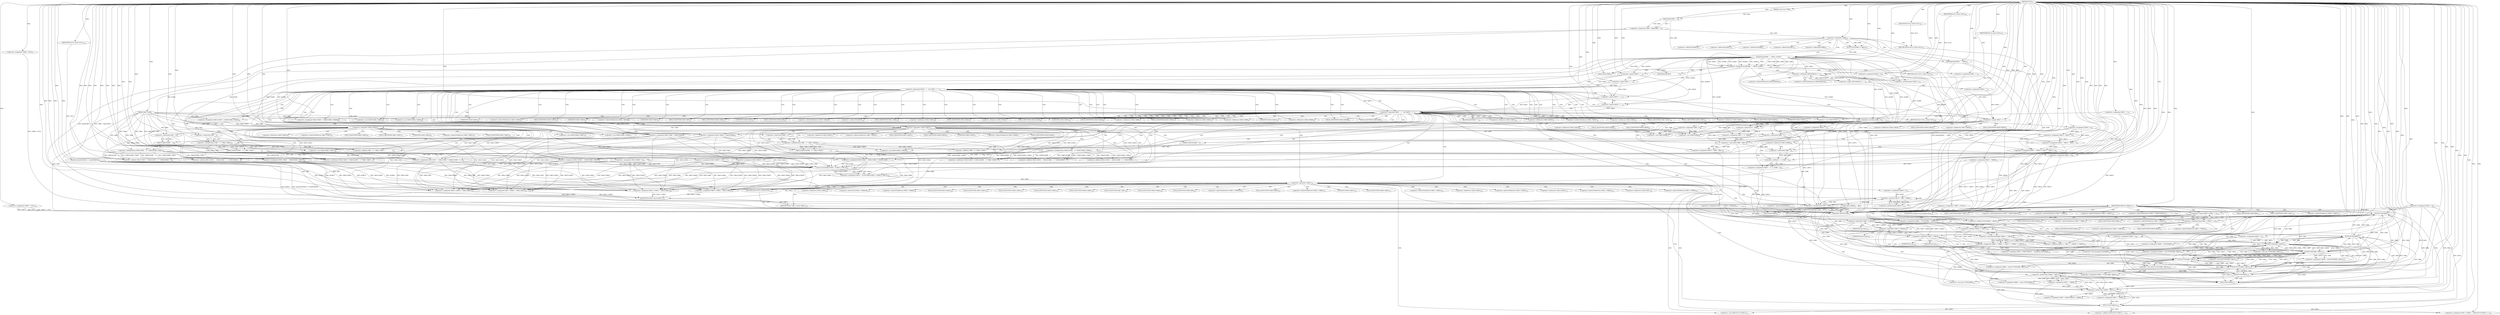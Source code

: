 digraph "FUN1" {  
"8" [label = <(METHOD,FUN1)<SUB>1</SUB>> ]
"567" [label = <(METHOD_RETURN,VAR1)<SUB>1</SUB>> ]
"9" [label = <(PARAM,const char *VAR2)<SUB>1</SUB>> ]
"10" [label = <(PARAM,VAR3 *VAR4)<SUB>1</SUB>> ]
"13" [label = <(&lt;operator&gt;.assignment,*VAR6 = NULL)<SUB>3</SUB>> ]
"25" [label = <(&lt;operator&gt;.assignment,* VAR15 = NULL)<SUB>8</SUB>> ]
"39" [label = <(&lt;operator&gt;.assignment,*VAR27 = NULL)<SUB>16</SUB>> ]
"42" [label = <(&lt;operator&gt;.assignment,VAR11 = 1)<SUB>18</SUB>> ]
"45" [label = <(&lt;operator&gt;.assignment,VAR13 = VAR28)<SUB>19</SUB>> ]
"48" [label = <(memset,memset(&amp;VAR14, 0, sizeof(VAR29)))<SUB>21</SUB>> ]
"54" [label = <(&lt;operator&gt;.assignment,VAR12 = 0)<SUB>23</SUB>> ]
"57" [label = <(&lt;operator&gt;.assignment,VAR6 = fopen(VAR2, &quot;&quot;))<SUB>25</SUB>> ]
"72" [label = <(FUN2,FUN2(VAR6, 0, VAR31))<SUB>31</SUB>> ]
"104" [label = <(&lt;operator&gt;.assignment,VAR10 = 0)<SUB>43</SUB>> ]
"107" [label = <(&lt;operator&gt;.assignment,VAR22 = '')<SUB>44</SUB>> ]
"129" [label = <(fgetc,fgetc(VAR6))<SUB>52</SUB>> ]
"166" [label = <(&lt;operator&gt;.assignment,VAR14.VAR32 = (VAR33)VAR4-&gt;VAR34)<SUB>65</SUB>> ]
"175" [label = <(&lt;operator&gt;.assignment,VAR14.VAR35 = (VAR33)VAR4-&gt;VAR36)<SUB>66</SUB>> ]
"184" [label = <(&lt;operator&gt;.assignment,VAR14.VAR7 = !VAR14.VAR32 ? (VAR33)((VAR7 - 1) ...)<SUB>67</SUB>> ]
"219" [label = <(&lt;operator&gt;.assignment,VAR14.VAR8 = !VAR14.VAR35 ? (VAR33)((VAR8 - 1) ...)<SUB>70</SUB>> ]
"325" [label = <(&lt;operator&gt;.assignment,VAR14.VAR9 = (VAR33)VAR9)<SUB>94</SUB>> ]
"332" [label = <(&lt;operator&gt;.assignment,VAR14.VAR40 = (VAR33)VAR9)<SUB>95</SUB>> ]
"339" [label = <(&lt;operator&gt;.assignment,VAR14.VAR41 = (VAR33)VAR4-&gt;VAR37)<SUB>96</SUB>> ]
"348" [label = <(&lt;operator&gt;.assignment,VAR14.VAR42 = (VAR33)VAR4-&gt;VAR38)<SUB>97</SUB>> ]
"357" [label = <(&lt;operator&gt;.assignment,VAR15 = FUN3((VAR33)VAR11, &amp;VAR14, VAR13))<SUB>100</SUB>> ]
"374" [label = <(&lt;operator&gt;.assignment,VAR15-&gt;VAR32 = VAR14.VAR32)<SUB>106</SUB>> ]
"381" [label = <(&lt;operator&gt;.assignment,VAR15-&gt;VAR35 = VAR14.VAR32)<SUB>107</SUB>> ]
"388" [label = <(&lt;operator&gt;.assignment,VAR15-&gt;VAR43 = VAR14.VAR7)<SUB>108</SUB>> ]
"395" [label = <(&lt;operator&gt;.assignment,VAR15-&gt;VAR44 = VAR14.VAR8)<SUB>109</SUB>> ]
"402" [label = <(&lt;operator&gt;.assignment,VAR27 = &amp;VAR15-&gt;VAR45[0])<SUB>113</SUB>> ]
"553" [label = <(fclose,fclose(VAR6))<SUB>152</SUB>> ]
"555" [label = <(&lt;operator&gt;.assignment,VAR27-&gt;VAR40 = (VAR33)FUN7(VAR12) + 1)<SUB>153</SUB>> ]
"565" [label = <(RETURN,return VAR15;,return VAR15;)<SUB>155</SUB>> ]
"63" [label = <(&lt;operator&gt;.logicalNot,!VAR6)<SUB>26</SUB>> ]
"77" [label = <(&lt;operator&gt;.notEquals,fscanf(VAR6, &quot;&quot;, VAR24, &amp;VAR20,


             ...)<SUB>33</SUB>> ]
"111" [label = <(&lt;operator&gt;.notEquals,VAR23[VAR10] != '')<SUB>45</SUB>> ]
"132" [label = <(&lt;operator&gt;.logicalAnd,VAR20 == '' &amp;&amp; VAR21 == '')<SUB>53</SUB>> ]
"255" [label = <(&lt;operator&gt;.equals,VAR22 == '')<SUB>74</SUB>> ]
"272" [label = <(&lt;operator&gt;.lessThan,VAR9 &lt; 8)<SUB>79</SUB>> ]
"367" [label = <(&lt;operator&gt;.logicalNot,!VAR15)<SUB>101</SUB>> ]
"415" [label = <(&lt;operator&gt;.lessThan,VAR10 &lt; VAR7 * VAR8)<SUB>115</SUB>> ]
"420" [label = <(&lt;operator&gt;.postIncrement,VAR10++)<SUB>115</SUB>> ]
"566" [label = <(IDENTIFIER,VAR15,return VAR15;)<SUB>155</SUB>> ]
"52" [label = <(&lt;operator&gt;.sizeOf,sizeof(VAR29))<SUB>21</SUB>> ]
"59" [label = <(fopen,fopen(VAR2, &quot;&quot;))<SUB>25</SUB>> ]
"66" [label = <(fprintf,fprintf(VAR30, &quot;&quot;, VAR2))<SUB>27</SUB>> ]
"70" [label = <(RETURN,return NULL;,return NULL;)<SUB>28</SUB>> ]
"97" [label = <(fclose,fclose(VAR6))<SUB>37</SUB>> ]
"99" [label = <(fprintf,fprintf(VAR30,
                &quot;&quot;))<SUB>38</SUB>> ]
"102" [label = <(RETURN,return NULL;,return NULL;)<SUB>40</SUB>> ]
"127" [label = <(&lt;operator&gt;.postIncrement,VAR10++)<SUB>49</SUB>> ]
"140" [label = <(&lt;operator&gt;.assignment,VAR25 = 1)<SUB>54</SUB>> ]
"170" [label = <(&lt;operator&gt;.cast,(VAR33)VAR4-&gt;VAR34)<SUB>65</SUB>> ]
"179" [label = <(&lt;operator&gt;.cast,(VAR33)VAR4-&gt;VAR36)<SUB>66</SUB>> ]
"188" [label = <(&lt;operator&gt;.conditional,!VAR14.VAR32 ? (VAR33)((VAR7 - 1) * VAR4-&gt;VAR37...)<SUB>67</SUB>> ]
"223" [label = <(&lt;operator&gt;.conditional,!VAR14.VAR35 ? (VAR33)((VAR8 - 1) * VAR4-&gt;VAR38...)<SUB>70</SUB>> ]
"259" [label = <(&lt;operator&gt;.assignment,VAR14.VAR39 = 1)<SUB>75</SUB>> ]
"276" [label = <(&lt;operator&gt;.assignment,VAR19 = 1)<SUB>80</SUB>> ]
"279" [label = <(&lt;operator&gt;.assignment,VAR17 = 8 - VAR9)<SUB>81</SUB>> ]
"284" [label = <(&lt;operator&gt;.assignment,VAR18 = VAR9 - VAR17)<SUB>82</SUB>> ]
"306" [label = <(&lt;operator&gt;.assignment,VAR14.VAR39 = 0)<SUB>88</SUB>> ]
"311" [label = <(&lt;operator&gt;.assignment,VAR9 = 8)<SUB>89</SUB>> ]
"329" [label = <(&lt;operator&gt;.cast,(VAR33)VAR9)<SUB>94</SUB>> ]
"336" [label = <(&lt;operator&gt;.cast,(VAR33)VAR9)<SUB>95</SUB>> ]
"343" [label = <(&lt;operator&gt;.cast,(VAR33)VAR4-&gt;VAR37)<SUB>96</SUB>> ]
"352" [label = <(&lt;operator&gt;.cast,(VAR33)VAR4-&gt;VAR38)<SUB>97</SUB>> ]
"359" [label = <(FUN3,FUN3((VAR33)VAR11, &amp;VAR14, VAR13))<SUB>100</SUB>> ]
"370" [label = <(fclose,fclose(VAR6))<SUB>102</SUB>> ]
"372" [label = <(RETURN,return NULL;,return NULL;)<SUB>103</SUB>> ]
"412" [label = <(&lt;operator&gt;.assignment,VAR10 = 0)<SUB>115</SUB>> ]
"546" [label = <(&lt;operator&gt;.assignment,VAR27-&gt;VAR47[VAR10] = VAR46)<SUB>150</SUB>> ]
"559" [label = <(&lt;operator&gt;.addition,(VAR33)FUN7(VAR12) + 1)<SUB>153</SUB>> ]
"71" [label = <(IDENTIFIER,NULL,return NULL;)<SUB>28</SUB>> ]
"78" [label = <(fscanf,fscanf(VAR6, &quot;&quot;, VAR24, &amp;VAR20,


             ...)<SUB>33</SUB>> ]
"103" [label = <(IDENTIFIER,NULL,return NULL;)<SUB>40</SUB>> ]
"118" [label = <(&lt;operator&gt;.equals,VAR23[VAR10] == '')<SUB>46</SUB>> ]
"133" [label = <(&lt;operator&gt;.equals,VAR20 == '')<SUB>53</SUB>> ]
"136" [label = <(&lt;operator&gt;.equals,VAR21 == '')<SUB>53</SUB>> ]
"189" [label = <(&lt;operator&gt;.logicalNot,!VAR14.VAR32)<SUB>67</SUB>> ]
"193" [label = <(VAR33,(VAR33)((VAR7 - 1) * VAR4-&gt;VAR37 +
            ...)<SUB>67</SUB>> ]
"203" [label = <(&lt;operator&gt;.addition,VAR14.VAR32 + (VAR33)(VAR7 - 1) * (VAR33)VAR4-&gt;...)<SUB>68</SUB>> ]
"224" [label = <(&lt;operator&gt;.logicalNot,!VAR14.VAR35)<SUB>70</SUB>> ]
"228" [label = <(VAR33,(VAR33)((VAR8 - 1) * VAR4-&gt;VAR38 +
            ...)<SUB>70</SUB>> ]
"238" [label = <(&lt;operator&gt;.addition,VAR14.VAR35 + (VAR33)(VAR8 - 1) * (VAR33)VAR4-&gt;...)<SUB>71</SUB>> ]
"266" [label = <(&lt;operator&gt;.assignment,VAR14.VAR39 = 0)<SUB>77</SUB>> ]
"316" [label = <(&lt;operator&gt;.assignment,VAR17 = VAR18 = VAR19 = VAR16 = 0)<SUB>91</SUB>> ]
"360" [label = <(&lt;operator&gt;.cast,(VAR33)VAR11)<SUB>100</SUB>> ]
"373" [label = <(IDENTIFIER,NULL,return NULL;)<SUB>103</SUB>> ]
"417" [label = <(&lt;operator&gt;.multiplication,VAR7 * VAR8)<SUB>115</SUB>> ]
"425" [label = <(IDENTIFIER,VAR19,if (VAR19))<SUB>117</SUB>> ]
"461" [label = <(&lt;operator&gt;.equals,VAR27-&gt;VAR9 == 8)<SUB>128</SUB>> ]
"539" [label = <(&lt;operator&gt;.greaterThan,VAR46 &gt; VAR12)<SUB>147</SUB>> ]
"560" [label = <(&lt;operator&gt;.cast,(VAR33)FUN7(VAR12))<SUB>153</SUB>> ]
"124" [label = <(&lt;operator&gt;.assignment,VAR22 = '')<SUB>47</SUB>> ]
"146" [label = <(&lt;operator&gt;.logicalAnd,VAR21 == '' &amp;&amp; VAR20 == '')<SUB>55</SUB>> ]
"194" [label = <(&lt;operator&gt;.addition,(VAR7 - 1) * VAR4-&gt;VAR37 +
                 1)<SUB>67</SUB>> ]
"204" [label = <(&lt;operator&gt;.addition,VAR14.VAR32 + (VAR33)(VAR7 - 1) * (VAR33)VAR4-&gt;...)<SUB>68</SUB>> ]
"229" [label = <(&lt;operator&gt;.addition,(VAR8 - 1) * VAR4-&gt;VAR38 +
                 1)<SUB>70</SUB>> ]
"239" [label = <(&lt;operator&gt;.addition,VAR14.VAR35 + (VAR33)(VAR8 - 1) * (VAR33)VAR4-&gt;...)<SUB>71</SUB>> ]
"281" [label = <(&lt;operator&gt;.subtraction,8 - VAR9)<SUB>81</SUB>> ]
"286" [label = <(&lt;operator&gt;.subtraction,VAR9 - VAR17)<SUB>82</SUB>> ]
"294" [label = <(&lt;operator&gt;.assignment,VAR16 = (1 &lt;&lt; (VAR9 - 1)))<SUB>84</SUB>> ]
"427" [label = <(&lt;operator&gt;.assignment,VAR46 = FUN4(VAR6) + VAR16)<SUB>118</SUB>> ]
"433" [label = <(&lt;operator&gt;.assignment,VAR46 = (VAR46 &lt;&lt; VAR17) + (VAR46 &gt;&gt; VAR18))<SUB>119</SUB>> ]
"442" [label = <(&lt;operator&gt;.assignment,VAR27-&gt;VAR47[VAR10] = (unsigned char)VAR46)<SUB>120</SUB>> ]
"543" [label = <(&lt;operator&gt;.assignment,VAR12 = VAR46)<SUB>148</SUB>> ]
"562" [label = <(FUN7,FUN7(VAR12))<SUB>153</SUB>> ]
"154" [label = <(&lt;operator&gt;.assignment,VAR25 = 0)<SUB>56</SUB>> ]
"195" [label = <(&lt;operator&gt;.multiplication,(VAR7 - 1) * VAR4-&gt;VAR37)<SUB>67</SUB>> ]
"208" [label = <(&lt;operator&gt;.multiplication,(VAR33)(VAR7 - 1) * (VAR33)VAR4-&gt;VAR37)<SUB>68</SUB>> ]
"230" [label = <(&lt;operator&gt;.multiplication,(VAR8 - 1) * VAR4-&gt;VAR38)<SUB>70</SUB>> ]
"243" [label = <(&lt;operator&gt;.multiplication,(VAR33)(VAR8 - 1) * (VAR33)VAR4-&gt;VAR38)<SUB>71</SUB>> ]
"303" [label = <(&lt;operator&gt;.assignment,VAR16 = 0)<SUB>86</SUB>> ]
"318" [label = <(&lt;operator&gt;.assignment,VAR18 = VAR19 = VAR16 = 0)<SUB>91</SUB>> ]
"452" [label = <(&lt;operator&gt;.greaterThan,VAR46 &gt; VAR12)<SUB>122</SUB>> ]
"468" [label = <(&lt;operator&gt;.logicalNot,!VAR27-&gt;VAR39)<SUB>129</SUB>> ]
"147" [label = <(&lt;operator&gt;.equals,VAR21 == '')<SUB>55</SUB>> ]
"150" [label = <(&lt;operator&gt;.equals,VAR20 == '')<SUB>55</SUB>> ]
"159" [label = <(fclose,fclose(VAR6))<SUB>58</SUB>> ]
"161" [label = <(fprintf,fprintf(VAR30, &quot;&quot;))<SUB>59</SUB>> ]
"164" [label = <(RETURN,return NULL;,return NULL;)<SUB>60</SUB>> ]
"196" [label = <(&lt;operator&gt;.subtraction,VAR7 - 1)<SUB>67</SUB>> ]
"209" [label = <(VAR33,(VAR33)(VAR7 - 1))<SUB>68</SUB>> ]
"213" [label = <(&lt;operator&gt;.cast,(VAR33)VAR4-&gt;VAR37)<SUB>68</SUB>> ]
"231" [label = <(&lt;operator&gt;.subtraction,VAR8 - 1)<SUB>70</SUB>> ]
"244" [label = <(VAR33,(VAR33)(VAR8 - 1))<SUB>71</SUB>> ]
"248" [label = <(&lt;operator&gt;.cast,(VAR33)VAR4-&gt;VAR38)<SUB>71</SUB>> ]
"296" [label = <(&lt;operator&gt;.shiftLeft,1 &lt;&lt; (VAR9 - 1))<SUB>84</SUB>> ]
"320" [label = <(&lt;operator&gt;.assignment,VAR19 = VAR16 = 0)<SUB>91</SUB>> ]
"429" [label = <(&lt;operator&gt;.addition,FUN4(VAR6) + VAR16)<SUB>118</SUB>> ]
"435" [label = <(&lt;operator&gt;.addition,(VAR46 &lt;&lt; VAR17) + (VAR46 &gt;&gt; VAR18))<SUB>119</SUB>> ]
"448" [label = <(&lt;operator&gt;.cast,(unsigned char)VAR46)<SUB>120</SUB>> ]
"456" [label = <(&lt;operator&gt;.assignment,VAR12 = VAR46)<SUB>123</SUB>> ]
"473" [label = <(&lt;operator&gt;.assignment,VAR46 = FUN4(VAR6))<SUB>130</SUB>> ]
"488" [label = <(&lt;operator&gt;.lessEqualsThan,VAR27-&gt;VAR9 &lt;= 16)<SUB>134</SUB>> ]
"165" [label = <(IDENTIFIER,NULL,return NULL;)<SUB>60</SUB>> ]
"210" [label = <(&lt;operator&gt;.subtraction,VAR7 - 1)<SUB>68</SUB>> ]
"245" [label = <(&lt;operator&gt;.subtraction,VAR8 - 1)<SUB>71</SUB>> ]
"298" [label = <(&lt;operator&gt;.subtraction,VAR9 - 1)<SUB>84</SUB>> ]
"322" [label = <(&lt;operator&gt;.assignment,VAR16 = 0)<SUB>91</SUB>> ]
"430" [label = <(FUN4,FUN4(VAR6))<SUB>118</SUB>> ]
"436" [label = <(&lt;operator&gt;.shiftLeft,VAR46 &lt;&lt; VAR17)<SUB>119</SUB>> ]
"439" [label = <(&lt;operator&gt;.arithmeticShiftRight,VAR46 &gt;&gt; VAR18)<SUB>119</SUB>> ]
"479" [label = <(&lt;operator&gt;.assignment,VAR46 = (char) FUN4(VAR6))<SUB>132</SUB>> ]
"475" [label = <(FUN4,FUN4(VAR6))<SUB>130</SUB>> ]
"495" [label = <(&lt;operator&gt;.logicalNot,!VAR27-&gt;VAR39)<SUB>135</SUB>> ]
"481" [label = <(&lt;operator&gt;.cast,(char) FUN4(VAR6))<SUB>132</SUB>> ]
"500" [label = <(&lt;operator&gt;.assignment,VAR46 = FUN5(VAR6, VAR25))<SUB>136</SUB>> ]
"517" [label = <(&lt;operator&gt;.logicalNot,!VAR27-&gt;VAR39)<SUB>141</SUB>> ]
"483" [label = <(FUN4,FUN4(VAR6))<SUB>132</SUB>> ]
"507" [label = <(&lt;operator&gt;.assignment,VAR46 = (short) FUN5(VAR6, VAR25))<SUB>138</SUB>> ]
"522" [label = <(&lt;operator&gt;.assignment,VAR46 = (int)FUN6(VAR6, VAR25))<SUB>142</SUB>> ]
"502" [label = <(FUN5,FUN5(VAR6, VAR25))<SUB>136</SUB>> ]
"531" [label = <(&lt;operator&gt;.assignment,VAR46 = (int) FUN6(VAR6, VAR25))<SUB>144</SUB>> ]
"509" [label = <(&lt;operator&gt;.cast,(short) FUN5(VAR6, VAR25))<SUB>138</SUB>> ]
"524" [label = <(&lt;operator&gt;.cast,(int)FUN6(VAR6, VAR25))<SUB>142</SUB>> ]
"511" [label = <(FUN5,FUN5(VAR6, VAR25))<SUB>138</SUB>> ]
"526" [label = <(FUN6,FUN6(VAR6, VAR25))<SUB>142</SUB>> ]
"533" [label = <(&lt;operator&gt;.cast,(int) FUN6(VAR6, VAR25))<SUB>144</SUB>> ]
"535" [label = <(FUN6,FUN6(VAR6, VAR25))<SUB>144</SUB>> ]
"167" [label = <(&lt;operator&gt;.fieldAccess,VAR14.VAR32)<SUB>65</SUB>> ]
"176" [label = <(&lt;operator&gt;.fieldAccess,VAR14.VAR35)<SUB>66</SUB>> ]
"185" [label = <(&lt;operator&gt;.fieldAccess,VAR14.VAR7)<SUB>67</SUB>> ]
"220" [label = <(&lt;operator&gt;.fieldAccess,VAR14.VAR8)<SUB>70</SUB>> ]
"326" [label = <(&lt;operator&gt;.fieldAccess,VAR14.VAR9)<SUB>94</SUB>> ]
"333" [label = <(&lt;operator&gt;.fieldAccess,VAR14.VAR40)<SUB>95</SUB>> ]
"340" [label = <(&lt;operator&gt;.fieldAccess,VAR14.VAR41)<SUB>96</SUB>> ]
"349" [label = <(&lt;operator&gt;.fieldAccess,VAR14.VAR42)<SUB>97</SUB>> ]
"375" [label = <(&lt;operator&gt;.indirectFieldAccess,VAR15-&gt;VAR32)<SUB>106</SUB>> ]
"378" [label = <(&lt;operator&gt;.fieldAccess,VAR14.VAR32)<SUB>106</SUB>> ]
"382" [label = <(&lt;operator&gt;.indirectFieldAccess,VAR15-&gt;VAR35)<SUB>107</SUB>> ]
"385" [label = <(&lt;operator&gt;.fieldAccess,VAR14.VAR32)<SUB>107</SUB>> ]
"389" [label = <(&lt;operator&gt;.indirectFieldAccess,VAR15-&gt;VAR43)<SUB>108</SUB>> ]
"392" [label = <(&lt;operator&gt;.fieldAccess,VAR14.VAR7)<SUB>108</SUB>> ]
"396" [label = <(&lt;operator&gt;.indirectFieldAccess,VAR15-&gt;VAR44)<SUB>109</SUB>> ]
"399" [label = <(&lt;operator&gt;.fieldAccess,VAR14.VAR8)<SUB>109</SUB>> ]
"404" [label = <(&lt;operator&gt;.addressOf,&amp;VAR15-&gt;VAR45[0])<SUB>113</SUB>> ]
"556" [label = <(&lt;operator&gt;.indirectFieldAccess,VAR27-&gt;VAR40)<SUB>153</SUB>> ]
"112" [label = <(&lt;operator&gt;.indirectIndexAccess,VAR23[VAR10])<SUB>45</SUB>> ]
"169" [label = <(FIELD_IDENTIFIER,VAR32,VAR32)<SUB>65</SUB>> ]
"171" [label = <(UNKNOWN,VAR33,VAR33)<SUB>65</SUB>> ]
"172" [label = <(&lt;operator&gt;.indirectFieldAccess,VAR4-&gt;VAR34)<SUB>65</SUB>> ]
"178" [label = <(FIELD_IDENTIFIER,VAR35,VAR35)<SUB>66</SUB>> ]
"180" [label = <(UNKNOWN,VAR33,VAR33)<SUB>66</SUB>> ]
"181" [label = <(&lt;operator&gt;.indirectFieldAccess,VAR4-&gt;VAR36)<SUB>66</SUB>> ]
"187" [label = <(FIELD_IDENTIFIER,VAR7,VAR7)<SUB>67</SUB>> ]
"222" [label = <(FIELD_IDENTIFIER,VAR8,VAR8)<SUB>70</SUB>> ]
"328" [label = <(FIELD_IDENTIFIER,VAR9,VAR9)<SUB>94</SUB>> ]
"330" [label = <(UNKNOWN,VAR33,VAR33)<SUB>94</SUB>> ]
"335" [label = <(FIELD_IDENTIFIER,VAR40,VAR40)<SUB>95</SUB>> ]
"337" [label = <(UNKNOWN,VAR33,VAR33)<SUB>95</SUB>> ]
"342" [label = <(FIELD_IDENTIFIER,VAR41,VAR41)<SUB>96</SUB>> ]
"344" [label = <(UNKNOWN,VAR33,VAR33)<SUB>96</SUB>> ]
"345" [label = <(&lt;operator&gt;.indirectFieldAccess,VAR4-&gt;VAR37)<SUB>96</SUB>> ]
"351" [label = <(FIELD_IDENTIFIER,VAR42,VAR42)<SUB>97</SUB>> ]
"353" [label = <(UNKNOWN,VAR33,VAR33)<SUB>97</SUB>> ]
"354" [label = <(&lt;operator&gt;.indirectFieldAccess,VAR4-&gt;VAR38)<SUB>97</SUB>> ]
"363" [label = <(&lt;operator&gt;.addressOf,&amp;VAR14)<SUB>100</SUB>> ]
"377" [label = <(FIELD_IDENTIFIER,VAR32,VAR32)<SUB>106</SUB>> ]
"380" [label = <(FIELD_IDENTIFIER,VAR32,VAR32)<SUB>106</SUB>> ]
"384" [label = <(FIELD_IDENTIFIER,VAR35,VAR35)<SUB>107</SUB>> ]
"387" [label = <(FIELD_IDENTIFIER,VAR32,VAR32)<SUB>107</SUB>> ]
"391" [label = <(FIELD_IDENTIFIER,VAR43,VAR43)<SUB>108</SUB>> ]
"394" [label = <(FIELD_IDENTIFIER,VAR7,VAR7)<SUB>108</SUB>> ]
"398" [label = <(FIELD_IDENTIFIER,VAR44,VAR44)<SUB>109</SUB>> ]
"401" [label = <(FIELD_IDENTIFIER,VAR8,VAR8)<SUB>109</SUB>> ]
"405" [label = <(&lt;operator&gt;.indirectIndexAccess,VAR15-&gt;VAR45[0])<SUB>113</SUB>> ]
"558" [label = <(FIELD_IDENTIFIER,VAR40,VAR40)<SUB>153</SUB>> ]
"82" [label = <(&lt;operator&gt;.addressOf,&amp;VAR20)<SUB>33</SUB>> ]
"84" [label = <(&lt;operator&gt;.addressOf,&amp;VAR21)<SUB>36</SUB>> ]
"87" [label = <(&lt;operator&gt;.addressOf,&amp;VAR9)<SUB>36</SUB>> ]
"90" [label = <(&lt;operator&gt;.addressOf,&amp;VAR7)<SUB>36</SUB>> ]
"93" [label = <(&lt;operator&gt;.addressOf,&amp;VAR8)<SUB>36</SUB>> ]
"174" [label = <(FIELD_IDENTIFIER,VAR34,VAR34)<SUB>65</SUB>> ]
"183" [label = <(FIELD_IDENTIFIER,VAR36,VAR36)<SUB>66</SUB>> ]
"190" [label = <(&lt;operator&gt;.fieldAccess,VAR14.VAR32)<SUB>67</SUB>> ]
"225" [label = <(&lt;operator&gt;.fieldAccess,VAR14.VAR35)<SUB>70</SUB>> ]
"260" [label = <(&lt;operator&gt;.fieldAccess,VAR14.VAR39)<SUB>75</SUB>> ]
"290" [label = <(&lt;operator&gt;.fieldAccess,VAR14.VAR39)<SUB>83</SUB>> ]
"307" [label = <(&lt;operator&gt;.fieldAccess,VAR14.VAR39)<SUB>88</SUB>> ]
"347" [label = <(FIELD_IDENTIFIER,VAR37,VAR37)<SUB>96</SUB>> ]
"356" [label = <(FIELD_IDENTIFIER,VAR38,VAR38)<SUB>97</SUB>> ]
"361" [label = <(UNKNOWN,VAR33,VAR33)<SUB>100</SUB>> ]
"406" [label = <(&lt;operator&gt;.indirectFieldAccess,VAR15-&gt;VAR45)<SUB>113</SUB>> ]
"547" [label = <(&lt;operator&gt;.indirectIndexAccess,VAR27-&gt;VAR47[VAR10])<SUB>150</SUB>> ]
"561" [label = <(UNKNOWN,VAR33,VAR33)<SUB>153</SUB>> ]
"119" [label = <(&lt;operator&gt;.indirectIndexAccess,VAR23[VAR10])<SUB>46</SUB>> ]
"192" [label = <(FIELD_IDENTIFIER,VAR32,VAR32)<SUB>67</SUB>> ]
"205" [label = <(&lt;operator&gt;.fieldAccess,VAR14.VAR32)<SUB>68</SUB>> ]
"227" [label = <(FIELD_IDENTIFIER,VAR35,VAR35)<SUB>70</SUB>> ]
"240" [label = <(&lt;operator&gt;.fieldAccess,VAR14.VAR35)<SUB>71</SUB>> ]
"262" [label = <(FIELD_IDENTIFIER,VAR39,VAR39)<SUB>75</SUB>> ]
"267" [label = <(&lt;operator&gt;.fieldAccess,VAR14.VAR39)<SUB>77</SUB>> ]
"292" [label = <(FIELD_IDENTIFIER,VAR39,VAR39)<SUB>83</SUB>> ]
"309" [label = <(FIELD_IDENTIFIER,VAR39,VAR39)<SUB>88</SUB>> ]
"408" [label = <(FIELD_IDENTIFIER,VAR45,VAR45)<SUB>113</SUB>> ]
"462" [label = <(&lt;operator&gt;.indirectFieldAccess,VAR27-&gt;VAR9)<SUB>128</SUB>> ]
"548" [label = <(&lt;operator&gt;.indirectFieldAccess,VAR27-&gt;VAR47)<SUB>150</SUB>> ]
"199" [label = <(&lt;operator&gt;.indirectFieldAccess,VAR4-&gt;VAR37)<SUB>67</SUB>> ]
"207" [label = <(FIELD_IDENTIFIER,VAR32,VAR32)<SUB>68</SUB>> ]
"234" [label = <(&lt;operator&gt;.indirectFieldAccess,VAR4-&gt;VAR38)<SUB>70</SUB>> ]
"242" [label = <(FIELD_IDENTIFIER,VAR35,VAR35)<SUB>71</SUB>> ]
"269" [label = <(FIELD_IDENTIFIER,VAR39,VAR39)<SUB>77</SUB>> ]
"443" [label = <(&lt;operator&gt;.indirectIndexAccess,VAR27-&gt;VAR47[VAR10])<SUB>120</SUB>> ]
"464" [label = <(FIELD_IDENTIFIER,VAR9,VAR9)<SUB>128</SUB>> ]
"550" [label = <(FIELD_IDENTIFIER,VAR47,VAR47)<SUB>150</SUB>> ]
"201" [label = <(FIELD_IDENTIFIER,VAR37,VAR37)<SUB>67</SUB>> ]
"214" [label = <(UNKNOWN,VAR33,VAR33)<SUB>68</SUB>> ]
"215" [label = <(&lt;operator&gt;.indirectFieldAccess,VAR4-&gt;VAR37)<SUB>68</SUB>> ]
"236" [label = <(FIELD_IDENTIFIER,VAR38,VAR38)<SUB>70</SUB>> ]
"249" [label = <(UNKNOWN,VAR33,VAR33)<SUB>71</SUB>> ]
"250" [label = <(&lt;operator&gt;.indirectFieldAccess,VAR4-&gt;VAR38)<SUB>71</SUB>> ]
"444" [label = <(&lt;operator&gt;.indirectFieldAccess,VAR27-&gt;VAR47)<SUB>120</SUB>> ]
"449" [label = <(UNKNOWN,unsigned char,unsigned char)<SUB>120</SUB>> ]
"469" [label = <(&lt;operator&gt;.indirectFieldAccess,VAR27-&gt;VAR39)<SUB>129</SUB>> ]
"217" [label = <(FIELD_IDENTIFIER,VAR37,VAR37)<SUB>68</SUB>> ]
"252" [label = <(FIELD_IDENTIFIER,VAR38,VAR38)<SUB>71</SUB>> ]
"446" [label = <(FIELD_IDENTIFIER,VAR47,VAR47)<SUB>120</SUB>> ]
"471" [label = <(FIELD_IDENTIFIER,VAR39,VAR39)<SUB>129</SUB>> ]
"489" [label = <(&lt;operator&gt;.indirectFieldAccess,VAR27-&gt;VAR9)<SUB>134</SUB>> ]
"491" [label = <(FIELD_IDENTIFIER,VAR9,VAR9)<SUB>134</SUB>> ]
"482" [label = <(UNKNOWN,char,char)<SUB>132</SUB>> ]
"496" [label = <(&lt;operator&gt;.indirectFieldAccess,VAR27-&gt;VAR39)<SUB>135</SUB>> ]
"498" [label = <(FIELD_IDENTIFIER,VAR39,VAR39)<SUB>135</SUB>> ]
"518" [label = <(&lt;operator&gt;.indirectFieldAccess,VAR27-&gt;VAR39)<SUB>141</SUB>> ]
"520" [label = <(FIELD_IDENTIFIER,VAR39,VAR39)<SUB>141</SUB>> ]
"510" [label = <(UNKNOWN,short,short)<SUB>138</SUB>> ]
"525" [label = <(UNKNOWN,int,int)<SUB>142</SUB>> ]
"534" [label = <(UNKNOWN,int,int)<SUB>144</SUB>> ]
  "102" -> "567"  [ label = "DDG: &lt;RET&gt;"] 
  "70" -> "567"  [ label = "DDG: &lt;RET&gt;"] 
  "565" -> "567"  [ label = "DDG: &lt;RET&gt;"] 
  "372" -> "567"  [ label = "DDG: &lt;RET&gt;"] 
  "164" -> "567"  [ label = "DDG: &lt;RET&gt;"] 
  "10" -> "567"  [ label = "DDG: VAR4"] 
  "13" -> "567"  [ label = "DDG: *VAR6 = NULL"] 
  "25" -> "567"  [ label = "DDG: VAR15"] 
  "25" -> "567"  [ label = "DDG: * VAR15 = NULL"] 
  "39" -> "567"  [ label = "DDG: VAR27"] 
  "39" -> "567"  [ label = "DDG: NULL"] 
  "39" -> "567"  [ label = "DDG: *VAR27 = NULL"] 
  "42" -> "567"  [ label = "DDG: VAR11"] 
  "42" -> "567"  [ label = "DDG: VAR11 = 1"] 
  "45" -> "567"  [ label = "DDG: VAR13"] 
  "45" -> "567"  [ label = "DDG: VAR13 = VAR28"] 
  "48" -> "567"  [ label = "DDG: &amp;VAR14"] 
  "48" -> "567"  [ label = "DDG: memset(&amp;VAR14, 0, sizeof(VAR29))"] 
  "54" -> "567"  [ label = "DDG: VAR12"] 
  "54" -> "567"  [ label = "DDG: VAR12 = 0"] 
  "57" -> "567"  [ label = "DDG: fopen(VAR2, &quot;&quot;)"] 
  "57" -> "567"  [ label = "DDG: VAR6 = fopen(VAR2, &quot;&quot;)"] 
  "63" -> "567"  [ label = "DDG: VAR6"] 
  "63" -> "567"  [ label = "DDG: !VAR6"] 
  "66" -> "567"  [ label = "DDG: VAR30"] 
  "66" -> "567"  [ label = "DDG: VAR2"] 
  "66" -> "567"  [ label = "DDG: fprintf(VAR30, &quot;&quot;, VAR2)"] 
  "45" -> "567"  [ label = "DDG: VAR28"] 
  "52" -> "567"  [ label = "DDG: VAR29"] 
  "72" -> "567"  [ label = "DDG: VAR31"] 
  "8" -> "9"  [ label = "DDG: "] 
  "8" -> "10"  [ label = "DDG: "] 
  "8" -> "13"  [ label = "DDG: "] 
  "8" -> "25"  [ label = "DDG: "] 
  "8" -> "39"  [ label = "DDG: "] 
  "8" -> "42"  [ label = "DDG: "] 
  "8" -> "45"  [ label = "DDG: "] 
  "8" -> "54"  [ label = "DDG: "] 
  "59" -> "57"  [ label = "DDG: VAR2"] 
  "59" -> "57"  [ label = "DDG: &quot;&quot;"] 
  "8" -> "104"  [ label = "DDG: "] 
  "8" -> "107"  [ label = "DDG: "] 
  "10" -> "166"  [ label = "DDG: VAR4"] 
  "10" -> "175"  [ label = "DDG: VAR4"] 
  "193" -> "184"  [ label = "DDG: (VAR7 - 1) * VAR4-&gt;VAR37 +
                 1"] 
  "189" -> "184"  [ label = "DDG: VAR14.VAR32"] 
  "8" -> "184"  [ label = "DDG: "] 
  "208" -> "184"  [ label = "DDG: (VAR33)(VAR7 - 1)"] 
  "208" -> "184"  [ label = "DDG: (VAR33)VAR4-&gt;VAR37"] 
  "228" -> "219"  [ label = "DDG: (VAR8 - 1) * VAR4-&gt;VAR38 +
                 1"] 
  "224" -> "219"  [ label = "DDG: VAR14.VAR35"] 
  "8" -> "219"  [ label = "DDG: "] 
  "243" -> "219"  [ label = "DDG: (VAR33)(VAR8 - 1)"] 
  "243" -> "219"  [ label = "DDG: (VAR33)VAR4-&gt;VAR38"] 
  "78" -> "325"  [ label = "DDG: &amp;VAR9"] 
  "272" -> "325"  [ label = "DDG: VAR9"] 
  "311" -> "325"  [ label = "DDG: VAR9"] 
  "8" -> "325"  [ label = "DDG: "] 
  "78" -> "332"  [ label = "DDG: &amp;VAR9"] 
  "8" -> "332"  [ label = "DDG: "] 
  "272" -> "332"  [ label = "DDG: VAR9"] 
  "311" -> "332"  [ label = "DDG: VAR9"] 
  "10" -> "339"  [ label = "DDG: VAR4"] 
  "195" -> "339"  [ label = "DDG: VAR4-&gt;VAR37"] 
  "10" -> "348"  [ label = "DDG: VAR4"] 
  "230" -> "348"  [ label = "DDG: VAR4-&gt;VAR38"] 
  "359" -> "357"  [ label = "DDG: (VAR33)VAR11"] 
  "359" -> "357"  [ label = "DDG: &amp;VAR14"] 
  "359" -> "357"  [ label = "DDG: VAR13"] 
  "189" -> "374"  [ label = "DDG: VAR14.VAR32"] 
  "8" -> "374"  [ label = "DDG: "] 
  "48" -> "374"  [ label = "DDG: &amp;VAR14"] 
  "184" -> "374"  [ label = "DDG: VAR14.VAR7"] 
  "219" -> "374"  [ label = "DDG: VAR14.VAR8"] 
  "224" -> "374"  [ label = "DDG: VAR14.VAR35"] 
  "266" -> "374"  [ label = "DDG: VAR14.VAR39"] 
  "259" -> "374"  [ label = "DDG: VAR14.VAR39"] 
  "306" -> "374"  [ label = "DDG: VAR14.VAR39"] 
  "325" -> "374"  [ label = "DDG: VAR14.VAR9"] 
  "332" -> "374"  [ label = "DDG: VAR14.VAR40"] 
  "339" -> "374"  [ label = "DDG: VAR14.VAR41"] 
  "348" -> "374"  [ label = "DDG: VAR14.VAR42"] 
  "8" -> "381"  [ label = "DDG: "] 
  "48" -> "381"  [ label = "DDG: &amp;VAR14"] 
  "184" -> "381"  [ label = "DDG: VAR14.VAR7"] 
  "189" -> "381"  [ label = "DDG: VAR14.VAR32"] 
  "219" -> "381"  [ label = "DDG: VAR14.VAR8"] 
  "224" -> "381"  [ label = "DDG: VAR14.VAR35"] 
  "266" -> "381"  [ label = "DDG: VAR14.VAR39"] 
  "259" -> "381"  [ label = "DDG: VAR14.VAR39"] 
  "306" -> "381"  [ label = "DDG: VAR14.VAR39"] 
  "325" -> "381"  [ label = "DDG: VAR14.VAR9"] 
  "332" -> "381"  [ label = "DDG: VAR14.VAR40"] 
  "339" -> "381"  [ label = "DDG: VAR14.VAR41"] 
  "348" -> "381"  [ label = "DDG: VAR14.VAR42"] 
  "184" -> "388"  [ label = "DDG: VAR14.VAR7"] 
  "8" -> "388"  [ label = "DDG: "] 
  "48" -> "388"  [ label = "DDG: &amp;VAR14"] 
  "189" -> "388"  [ label = "DDG: VAR14.VAR32"] 
  "219" -> "388"  [ label = "DDG: VAR14.VAR8"] 
  "224" -> "388"  [ label = "DDG: VAR14.VAR35"] 
  "266" -> "388"  [ label = "DDG: VAR14.VAR39"] 
  "259" -> "388"  [ label = "DDG: VAR14.VAR39"] 
  "306" -> "388"  [ label = "DDG: VAR14.VAR39"] 
  "325" -> "388"  [ label = "DDG: VAR14.VAR9"] 
  "332" -> "388"  [ label = "DDG: VAR14.VAR40"] 
  "339" -> "388"  [ label = "DDG: VAR14.VAR41"] 
  "348" -> "388"  [ label = "DDG: VAR14.VAR42"] 
  "219" -> "395"  [ label = "DDG: VAR14.VAR8"] 
  "8" -> "395"  [ label = "DDG: "] 
  "48" -> "395"  [ label = "DDG: &amp;VAR14"] 
  "184" -> "395"  [ label = "DDG: VAR14.VAR7"] 
  "189" -> "395"  [ label = "DDG: VAR14.VAR32"] 
  "224" -> "395"  [ label = "DDG: VAR14.VAR35"] 
  "266" -> "395"  [ label = "DDG: VAR14.VAR39"] 
  "259" -> "395"  [ label = "DDG: VAR14.VAR39"] 
  "306" -> "395"  [ label = "DDG: VAR14.VAR39"] 
  "325" -> "395"  [ label = "DDG: VAR14.VAR9"] 
  "332" -> "395"  [ label = "DDG: VAR14.VAR40"] 
  "339" -> "395"  [ label = "DDG: VAR14.VAR41"] 
  "348" -> "395"  [ label = "DDG: VAR14.VAR42"] 
  "562" -> "555"  [ label = "DDG: VAR12"] 
  "8" -> "555"  [ label = "DDG: "] 
  "566" -> "565"  [ label = "DDG: VAR15"] 
  "8" -> "48"  [ label = "DDG: "] 
  "63" -> "72"  [ label = "DDG: VAR6"] 
  "8" -> "72"  [ label = "DDG: "] 
  "78" -> "129"  [ label = "DDG: VAR6"] 
  "8" -> "129"  [ label = "DDG: "] 
  "129" -> "553"  [ label = "DDG: VAR6"] 
  "535" -> "553"  [ label = "DDG: VAR6"] 
  "526" -> "553"  [ label = "DDG: VAR6"] 
  "511" -> "553"  [ label = "DDG: VAR6"] 
  "502" -> "553"  [ label = "DDG: VAR6"] 
  "483" -> "553"  [ label = "DDG: VAR6"] 
  "475" -> "553"  [ label = "DDG: VAR6"] 
  "430" -> "553"  [ label = "DDG: VAR6"] 
  "8" -> "553"  [ label = "DDG: "] 
  "388" -> "566"  [ label = "DDG: VAR15-&gt;VAR43"] 
  "381" -> "566"  [ label = "DDG: VAR15-&gt;VAR35"] 
  "374" -> "566"  [ label = "DDG: VAR15-&gt;VAR32"] 
  "367" -> "566"  [ label = "DDG: VAR15"] 
  "395" -> "566"  [ label = "DDG: VAR15-&gt;VAR44"] 
  "8" -> "566"  [ label = "DDG: "] 
  "9" -> "59"  [ label = "DDG: VAR2"] 
  "8" -> "59"  [ label = "DDG: "] 
  "57" -> "63"  [ label = "DDG: VAR6"] 
  "8" -> "63"  [ label = "DDG: "] 
  "71" -> "70"  [ label = "DDG: NULL"] 
  "78" -> "77"  [ label = "DDG: &amp;VAR7"] 
  "78" -> "77"  [ label = "DDG: VAR23"] 
  "78" -> "77"  [ label = "DDG: VAR6"] 
  "78" -> "77"  [ label = "DDG: VAR24"] 
  "78" -> "77"  [ label = "DDG: &amp;VAR8"] 
  "78" -> "77"  [ label = "DDG: &amp;VAR9"] 
  "78" -> "77"  [ label = "DDG: &amp;VAR20"] 
  "78" -> "77"  [ label = "DDG: &amp;VAR21"] 
  "78" -> "77"  [ label = "DDG: &quot;&quot;"] 
  "8" -> "77"  [ label = "DDG: "] 
  "103" -> "102"  [ label = "DDG: NULL"] 
  "78" -> "111"  [ label = "DDG: VAR23"] 
  "118" -> "111"  [ label = "DDG: VAR23[VAR10]"] 
  "8" -> "111"  [ label = "DDG: "] 
  "133" -> "132"  [ label = "DDG: VAR20"] 
  "133" -> "132"  [ label = "DDG: ''"] 
  "136" -> "132"  [ label = "DDG: VAR21"] 
  "136" -> "132"  [ label = "DDG: ''"] 
  "8" -> "140"  [ label = "DDG: "] 
  "10" -> "170"  [ label = "DDG: VAR4"] 
  "10" -> "179"  [ label = "DDG: VAR4"] 
  "193" -> "188"  [ label = "DDG: (VAR7 - 1) * VAR4-&gt;VAR37 +
                 1"] 
  "189" -> "188"  [ label = "DDG: VAR14.VAR32"] 
  "8" -> "188"  [ label = "DDG: "] 
  "208" -> "188"  [ label = "DDG: (VAR33)(VAR7 - 1)"] 
  "208" -> "188"  [ label = "DDG: (VAR33)VAR4-&gt;VAR37"] 
  "228" -> "223"  [ label = "DDG: (VAR8 - 1) * VAR4-&gt;VAR38 +
                 1"] 
  "224" -> "223"  [ label = "DDG: VAR14.VAR35"] 
  "8" -> "223"  [ label = "DDG: "] 
  "243" -> "223"  [ label = "DDG: (VAR33)(VAR8 - 1)"] 
  "243" -> "223"  [ label = "DDG: (VAR33)VAR4-&gt;VAR38"] 
  "107" -> "255"  [ label = "DDG: VAR22"] 
  "124" -> "255"  [ label = "DDG: VAR22"] 
  "8" -> "255"  [ label = "DDG: "] 
  "8" -> "259"  [ label = "DDG: "] 
  "78" -> "272"  [ label = "DDG: &amp;VAR9"] 
  "8" -> "272"  [ label = "DDG: "] 
  "8" -> "276"  [ label = "DDG: "] 
  "281" -> "279"  [ label = "DDG: 8"] 
  "281" -> "279"  [ label = "DDG: VAR9"] 
  "286" -> "284"  [ label = "DDG: VAR9"] 
  "286" -> "284"  [ label = "DDG: VAR17"] 
  "8" -> "306"  [ label = "DDG: "] 
  "8" -> "311"  [ label = "DDG: "] 
  "78" -> "329"  [ label = "DDG: &amp;VAR9"] 
  "272" -> "329"  [ label = "DDG: VAR9"] 
  "311" -> "329"  [ label = "DDG: VAR9"] 
  "8" -> "329"  [ label = "DDG: "] 
  "78" -> "336"  [ label = "DDG: &amp;VAR9"] 
  "8" -> "336"  [ label = "DDG: "] 
  "272" -> "336"  [ label = "DDG: VAR9"] 
  "311" -> "336"  [ label = "DDG: VAR9"] 
  "10" -> "343"  [ label = "DDG: VAR4"] 
  "195" -> "343"  [ label = "DDG: VAR4-&gt;VAR37"] 
  "10" -> "352"  [ label = "DDG: VAR4"] 
  "230" -> "352"  [ label = "DDG: VAR4-&gt;VAR38"] 
  "42" -> "359"  [ label = "DDG: VAR11"] 
  "8" -> "359"  [ label = "DDG: "] 
  "48" -> "359"  [ label = "DDG: &amp;VAR14"] 
  "184" -> "359"  [ label = "DDG: VAR14.VAR7"] 
  "189" -> "359"  [ label = "DDG: VAR14.VAR32"] 
  "219" -> "359"  [ label = "DDG: VAR14.VAR8"] 
  "224" -> "359"  [ label = "DDG: VAR14.VAR35"] 
  "266" -> "359"  [ label = "DDG: VAR14.VAR39"] 
  "259" -> "359"  [ label = "DDG: VAR14.VAR39"] 
  "306" -> "359"  [ label = "DDG: VAR14.VAR39"] 
  "325" -> "359"  [ label = "DDG: VAR14.VAR9"] 
  "332" -> "359"  [ label = "DDG: VAR14.VAR40"] 
  "339" -> "359"  [ label = "DDG: VAR14.VAR41"] 
  "348" -> "359"  [ label = "DDG: VAR14.VAR42"] 
  "45" -> "359"  [ label = "DDG: VAR13"] 
  "357" -> "367"  [ label = "DDG: VAR15"] 
  "8" -> "367"  [ label = "DDG: "] 
  "373" -> "372"  [ label = "DDG: NULL"] 
  "8" -> "412"  [ label = "DDG: "] 
  "412" -> "415"  [ label = "DDG: VAR10"] 
  "420" -> "415"  [ label = "DDG: VAR10"] 
  "8" -> "415"  [ label = "DDG: "] 
  "417" -> "415"  [ label = "DDG: VAR7"] 
  "417" -> "415"  [ label = "DDG: VAR8"] 
  "415" -> "420"  [ label = "DDG: VAR10"] 
  "8" -> "420"  [ label = "DDG: "] 
  "539" -> "546"  [ label = "DDG: VAR46"] 
  "8" -> "546"  [ label = "DDG: "] 
  "562" -> "559"  [ label = "DDG: VAR12"] 
  "8" -> "559"  [ label = "DDG: "] 
  "8" -> "66"  [ label = "DDG: "] 
  "59" -> "66"  [ label = "DDG: VAR2"] 
  "8" -> "71"  [ label = "DDG: "] 
  "72" -> "78"  [ label = "DDG: VAR6"] 
  "8" -> "78"  [ label = "DDG: "] 
  "78" -> "97"  [ label = "DDG: VAR6"] 
  "8" -> "97"  [ label = "DDG: "] 
  "8" -> "99"  [ label = "DDG: "] 
  "8" -> "103"  [ label = "DDG: "] 
  "104" -> "127"  [ label = "DDG: VAR10"] 
  "8" -> "127"  [ label = "DDG: "] 
  "78" -> "133"  [ label = "DDG: &amp;VAR20"] 
  "8" -> "133"  [ label = "DDG: "] 
  "78" -> "136"  [ label = "DDG: &amp;VAR21"] 
  "8" -> "136"  [ label = "DDG: "] 
  "166" -> "189"  [ label = "DDG: VAR14.VAR32"] 
  "8" -> "189"  [ label = "DDG: "] 
  "195" -> "193"  [ label = "DDG: VAR7 - 1"] 
  "195" -> "193"  [ label = "DDG: VAR4-&gt;VAR37"] 
  "8" -> "193"  [ label = "DDG: "] 
  "189" -> "203"  [ label = "DDG: VAR14.VAR32"] 
  "8" -> "203"  [ label = "DDG: "] 
  "208" -> "203"  [ label = "DDG: (VAR33)(VAR7 - 1)"] 
  "208" -> "203"  [ label = "DDG: (VAR33)VAR4-&gt;VAR37"] 
  "175" -> "224"  [ label = "DDG: VAR14.VAR35"] 
  "8" -> "224"  [ label = "DDG: "] 
  "230" -> "228"  [ label = "DDG: VAR8 - 1"] 
  "230" -> "228"  [ label = "DDG: VAR4-&gt;VAR38"] 
  "8" -> "228"  [ label = "DDG: "] 
  "224" -> "238"  [ label = "DDG: VAR14.VAR35"] 
  "8" -> "238"  [ label = "DDG: "] 
  "243" -> "238"  [ label = "DDG: (VAR33)(VAR8 - 1)"] 
  "243" -> "238"  [ label = "DDG: (VAR33)VAR4-&gt;VAR38"] 
  "8" -> "266"  [ label = "DDG: "] 
  "318" -> "316"  [ label = "DDG: VAR18"] 
  "320" -> "316"  [ label = "DDG: VAR19"] 
  "322" -> "316"  [ label = "DDG: VAR16"] 
  "8" -> "316"  [ label = "DDG: "] 
  "42" -> "360"  [ label = "DDG: VAR11"] 
  "8" -> "360"  [ label = "DDG: "] 
  "129" -> "370"  [ label = "DDG: VAR6"] 
  "8" -> "370"  [ label = "DDG: "] 
  "8" -> "373"  [ label = "DDG: "] 
  "78" -> "417"  [ label = "DDG: &amp;VAR7"] 
  "210" -> "417"  [ label = "DDG: VAR7"] 
  "196" -> "417"  [ label = "DDG: VAR7"] 
  "8" -> "417"  [ label = "DDG: "] 
  "78" -> "417"  [ label = "DDG: &amp;VAR8"] 
  "245" -> "417"  [ label = "DDG: VAR8"] 
  "231" -> "417"  [ label = "DDG: VAR8"] 
  "8" -> "425"  [ label = "DDG: "] 
  "562" -> "560"  [ label = "DDG: VAR12"] 
  "78" -> "118"  [ label = "DDG: VAR23"] 
  "111" -> "118"  [ label = "DDG: VAR23[VAR10]"] 
  "8" -> "118"  [ label = "DDG: "] 
  "8" -> "124"  [ label = "DDG: "] 
  "195" -> "194"  [ label = "DDG: VAR7 - 1"] 
  "195" -> "194"  [ label = "DDG: VAR4-&gt;VAR37"] 
  "8" -> "194"  [ label = "DDG: "] 
  "189" -> "204"  [ label = "DDG: VAR14.VAR32"] 
  "8" -> "204"  [ label = "DDG: "] 
  "208" -> "204"  [ label = "DDG: (VAR33)(VAR7 - 1)"] 
  "208" -> "204"  [ label = "DDG: (VAR33)VAR4-&gt;VAR37"] 
  "230" -> "229"  [ label = "DDG: VAR8 - 1"] 
  "230" -> "229"  [ label = "DDG: VAR4-&gt;VAR38"] 
  "8" -> "229"  [ label = "DDG: "] 
  "224" -> "239"  [ label = "DDG: VAR14.VAR35"] 
  "8" -> "239"  [ label = "DDG: "] 
  "243" -> "239"  [ label = "DDG: (VAR33)(VAR8 - 1)"] 
  "243" -> "239"  [ label = "DDG: (VAR33)VAR4-&gt;VAR38"] 
  "8" -> "281"  [ label = "DDG: "] 
  "78" -> "281"  [ label = "DDG: &amp;VAR9"] 
  "272" -> "281"  [ label = "DDG: VAR9"] 
  "78" -> "286"  [ label = "DDG: &amp;VAR9"] 
  "281" -> "286"  [ label = "DDG: VAR9"] 
  "8" -> "286"  [ label = "DDG: "] 
  "279" -> "286"  [ label = "DDG: VAR17"] 
  "296" -> "294"  [ label = "DDG: 1"] 
  "296" -> "294"  [ label = "DDG: VAR9 - 1"] 
  "430" -> "427"  [ label = "DDG: VAR6"] 
  "322" -> "427"  [ label = "DDG: VAR16"] 
  "303" -> "427"  [ label = "DDG: VAR16"] 
  "294" -> "427"  [ label = "DDG: VAR16"] 
  "8" -> "427"  [ label = "DDG: "] 
  "436" -> "433"  [ label = "DDG: VAR46"] 
  "436" -> "433"  [ label = "DDG: VAR17"] 
  "439" -> "433"  [ label = "DDG: VAR46"] 
  "439" -> "433"  [ label = "DDG: VAR18"] 
  "433" -> "442"  [ label = "DDG: VAR46"] 
  "8" -> "442"  [ label = "DDG: "] 
  "402" -> "461"  [ label = "DDG: VAR27"] 
  "488" -> "461"  [ label = "DDG: VAR27-&gt;VAR9"] 
  "8" -> "461"  [ label = "DDG: "] 
  "531" -> "539"  [ label = "DDG: VAR46"] 
  "522" -> "539"  [ label = "DDG: VAR46"] 
  "507" -> "539"  [ label = "DDG: VAR46"] 
  "500" -> "539"  [ label = "DDG: VAR46"] 
  "479" -> "539"  [ label = "DDG: VAR46"] 
  "473" -> "539"  [ label = "DDG: VAR46"] 
  "8" -> "539"  [ label = "DDG: "] 
  "54" -> "539"  [ label = "DDG: VAR12"] 
  "543" -> "539"  [ label = "DDG: VAR12"] 
  "452" -> "539"  [ label = "DDG: VAR12"] 
  "456" -> "539"  [ label = "DDG: VAR12"] 
  "539" -> "543"  [ label = "DDG: VAR46"] 
  "8" -> "543"  [ label = "DDG: "] 
  "54" -> "562"  [ label = "DDG: VAR12"] 
  "539" -> "562"  [ label = "DDG: VAR12"] 
  "543" -> "562"  [ label = "DDG: VAR12"] 
  "452" -> "562"  [ label = "DDG: VAR12"] 
  "456" -> "562"  [ label = "DDG: VAR12"] 
  "8" -> "562"  [ label = "DDG: "] 
  "147" -> "146"  [ label = "DDG: VAR21"] 
  "147" -> "146"  [ label = "DDG: ''"] 
  "150" -> "146"  [ label = "DDG: VAR20"] 
  "150" -> "146"  [ label = "DDG: ''"] 
  "132" -> "146"  [ label = "DDG: VAR20 == ''"] 
  "8" -> "154"  [ label = "DDG: "] 
  "196" -> "195"  [ label = "DDG: VAR7"] 
  "196" -> "195"  [ label = "DDG: 1"] 
  "10" -> "195"  [ label = "DDG: VAR4"] 
  "209" -> "208"  [ label = "DDG: VAR7 - 1"] 
  "10" -> "208"  [ label = "DDG: VAR4"] 
  "231" -> "230"  [ label = "DDG: VAR8"] 
  "231" -> "230"  [ label = "DDG: 1"] 
  "10" -> "230"  [ label = "DDG: VAR4"] 
  "244" -> "243"  [ label = "DDG: VAR8 - 1"] 
  "10" -> "243"  [ label = "DDG: VAR4"] 
  "8" -> "303"  [ label = "DDG: "] 
  "320" -> "318"  [ label = "DDG: VAR19"] 
  "322" -> "318"  [ label = "DDG: VAR16"] 
  "8" -> "318"  [ label = "DDG: "] 
  "78" -> "147"  [ label = "DDG: &amp;VAR21"] 
  "136" -> "147"  [ label = "DDG: VAR21"] 
  "8" -> "147"  [ label = "DDG: "] 
  "78" -> "150"  [ label = "DDG: &amp;VAR20"] 
  "133" -> "150"  [ label = "DDG: VAR20"] 
  "8" -> "150"  [ label = "DDG: "] 
  "165" -> "164"  [ label = "DDG: NULL"] 
  "78" -> "196"  [ label = "DDG: &amp;VAR7"] 
  "8" -> "196"  [ label = "DDG: "] 
  "210" -> "209"  [ label = "DDG: VAR7"] 
  "210" -> "209"  [ label = "DDG: 1"] 
  "10" -> "213"  [ label = "DDG: VAR4"] 
  "78" -> "231"  [ label = "DDG: &amp;VAR8"] 
  "8" -> "231"  [ label = "DDG: "] 
  "245" -> "244"  [ label = "DDG: VAR8"] 
  "245" -> "244"  [ label = "DDG: 1"] 
  "10" -> "248"  [ label = "DDG: VAR4"] 
  "8" -> "296"  [ label = "DDG: "] 
  "298" -> "296"  [ label = "DDG: VAR9"] 
  "298" -> "296"  [ label = "DDG: 1"] 
  "322" -> "320"  [ label = "DDG: VAR16"] 
  "8" -> "320"  [ label = "DDG: "] 
  "430" -> "429"  [ label = "DDG: VAR6"] 
  "322" -> "429"  [ label = "DDG: VAR16"] 
  "303" -> "429"  [ label = "DDG: VAR16"] 
  "294" -> "429"  [ label = "DDG: VAR16"] 
  "8" -> "429"  [ label = "DDG: "] 
  "436" -> "435"  [ label = "DDG: VAR46"] 
  "436" -> "435"  [ label = "DDG: VAR17"] 
  "439" -> "435"  [ label = "DDG: VAR46"] 
  "439" -> "435"  [ label = "DDG: VAR18"] 
  "433" -> "448"  [ label = "DDG: VAR46"] 
  "8" -> "448"  [ label = "DDG: "] 
  "8" -> "452"  [ label = "DDG: "] 
  "433" -> "452"  [ label = "DDG: VAR46"] 
  "54" -> "452"  [ label = "DDG: VAR12"] 
  "539" -> "452"  [ label = "DDG: VAR12"] 
  "543" -> "452"  [ label = "DDG: VAR12"] 
  "456" -> "452"  [ label = "DDG: VAR12"] 
  "452" -> "456"  [ label = "DDG: VAR46"] 
  "8" -> "456"  [ label = "DDG: "] 
  "402" -> "468"  [ label = "DDG: VAR27"] 
  "517" -> "468"  [ label = "DDG: VAR27-&gt;VAR39"] 
  "495" -> "468"  [ label = "DDG: VAR27-&gt;VAR39"] 
  "475" -> "473"  [ label = "DDG: VAR6"] 
  "129" -> "159"  [ label = "DDG: VAR6"] 
  "8" -> "159"  [ label = "DDG: "] 
  "8" -> "161"  [ label = "DDG: "] 
  "8" -> "165"  [ label = "DDG: "] 
  "78" -> "210"  [ label = "DDG: &amp;VAR7"] 
  "8" -> "210"  [ label = "DDG: "] 
  "78" -> "245"  [ label = "DDG: &amp;VAR8"] 
  "8" -> "245"  [ label = "DDG: "] 
  "78" -> "298"  [ label = "DDG: &amp;VAR9"] 
  "286" -> "298"  [ label = "DDG: VAR9"] 
  "8" -> "298"  [ label = "DDG: "] 
  "8" -> "322"  [ label = "DDG: "] 
  "129" -> "430"  [ label = "DDG: VAR6"] 
  "535" -> "430"  [ label = "DDG: VAR6"] 
  "526" -> "430"  [ label = "DDG: VAR6"] 
  "511" -> "430"  [ label = "DDG: VAR6"] 
  "502" -> "430"  [ label = "DDG: VAR6"] 
  "483" -> "430"  [ label = "DDG: VAR6"] 
  "475" -> "430"  [ label = "DDG: VAR6"] 
  "8" -> "430"  [ label = "DDG: "] 
  "427" -> "436"  [ label = "DDG: VAR46"] 
  "8" -> "436"  [ label = "DDG: "] 
  "316" -> "436"  [ label = "DDG: VAR17"] 
  "286" -> "436"  [ label = "DDG: VAR17"] 
  "436" -> "439"  [ label = "DDG: VAR46"] 
  "8" -> "439"  [ label = "DDG: "] 
  "318" -> "439"  [ label = "DDG: VAR18"] 
  "284" -> "439"  [ label = "DDG: VAR18"] 
  "483" -> "479"  [ label = "DDG: VAR6"] 
  "402" -> "488"  [ label = "DDG: VAR27"] 
  "461" -> "488"  [ label = "DDG: VAR27-&gt;VAR9"] 
  "8" -> "488"  [ label = "DDG: "] 
  "129" -> "475"  [ label = "DDG: VAR6"] 
  "535" -> "475"  [ label = "DDG: VAR6"] 
  "526" -> "475"  [ label = "DDG: VAR6"] 
  "511" -> "475"  [ label = "DDG: VAR6"] 
  "502" -> "475"  [ label = "DDG: VAR6"] 
  "483" -> "475"  [ label = "DDG: VAR6"] 
  "430" -> "475"  [ label = "DDG: VAR6"] 
  "8" -> "475"  [ label = "DDG: "] 
  "483" -> "481"  [ label = "DDG: VAR6"] 
  "402" -> "495"  [ label = "DDG: VAR27"] 
  "517" -> "495"  [ label = "DDG: VAR27-&gt;VAR39"] 
  "468" -> "495"  [ label = "DDG: VAR27-&gt;VAR39"] 
  "502" -> "500"  [ label = "DDG: VAR6"] 
  "502" -> "500"  [ label = "DDG: VAR25"] 
  "129" -> "483"  [ label = "DDG: VAR6"] 
  "535" -> "483"  [ label = "DDG: VAR6"] 
  "526" -> "483"  [ label = "DDG: VAR6"] 
  "511" -> "483"  [ label = "DDG: VAR6"] 
  "502" -> "483"  [ label = "DDG: VAR6"] 
  "475" -> "483"  [ label = "DDG: VAR6"] 
  "430" -> "483"  [ label = "DDG: VAR6"] 
  "8" -> "483"  [ label = "DDG: "] 
  "511" -> "507"  [ label = "DDG: VAR6"] 
  "511" -> "507"  [ label = "DDG: VAR25"] 
  "402" -> "517"  [ label = "DDG: VAR27"] 
  "495" -> "517"  [ label = "DDG: VAR27-&gt;VAR39"] 
  "468" -> "517"  [ label = "DDG: VAR27-&gt;VAR39"] 
  "526" -> "522"  [ label = "DDG: VAR6"] 
  "526" -> "522"  [ label = "DDG: VAR25"] 
  "129" -> "502"  [ label = "DDG: VAR6"] 
  "535" -> "502"  [ label = "DDG: VAR6"] 
  "526" -> "502"  [ label = "DDG: VAR6"] 
  "511" -> "502"  [ label = "DDG: VAR6"] 
  "483" -> "502"  [ label = "DDG: VAR6"] 
  "475" -> "502"  [ label = "DDG: VAR6"] 
  "430" -> "502"  [ label = "DDG: VAR6"] 
  "8" -> "502"  [ label = "DDG: "] 
  "154" -> "502"  [ label = "DDG: VAR25"] 
  "140" -> "502"  [ label = "DDG: VAR25"] 
  "535" -> "502"  [ label = "DDG: VAR25"] 
  "526" -> "502"  [ label = "DDG: VAR25"] 
  "511" -> "502"  [ label = "DDG: VAR25"] 
  "535" -> "531"  [ label = "DDG: VAR6"] 
  "535" -> "531"  [ label = "DDG: VAR25"] 
  "511" -> "509"  [ label = "DDG: VAR6"] 
  "511" -> "509"  [ label = "DDG: VAR25"] 
  "526" -> "524"  [ label = "DDG: VAR6"] 
  "526" -> "524"  [ label = "DDG: VAR25"] 
  "129" -> "511"  [ label = "DDG: VAR6"] 
  "535" -> "511"  [ label = "DDG: VAR6"] 
  "526" -> "511"  [ label = "DDG: VAR6"] 
  "502" -> "511"  [ label = "DDG: VAR6"] 
  "483" -> "511"  [ label = "DDG: VAR6"] 
  "475" -> "511"  [ label = "DDG: VAR6"] 
  "430" -> "511"  [ label = "DDG: VAR6"] 
  "8" -> "511"  [ label = "DDG: "] 
  "154" -> "511"  [ label = "DDG: VAR25"] 
  "140" -> "511"  [ label = "DDG: VAR25"] 
  "535" -> "511"  [ label = "DDG: VAR25"] 
  "526" -> "511"  [ label = "DDG: VAR25"] 
  "502" -> "511"  [ label = "DDG: VAR25"] 
  "129" -> "526"  [ label = "DDG: VAR6"] 
  "535" -> "526"  [ label = "DDG: VAR6"] 
  "511" -> "526"  [ label = "DDG: VAR6"] 
  "502" -> "526"  [ label = "DDG: VAR6"] 
  "483" -> "526"  [ label = "DDG: VAR6"] 
  "475" -> "526"  [ label = "DDG: VAR6"] 
  "430" -> "526"  [ label = "DDG: VAR6"] 
  "8" -> "526"  [ label = "DDG: "] 
  "154" -> "526"  [ label = "DDG: VAR25"] 
  "140" -> "526"  [ label = "DDG: VAR25"] 
  "535" -> "526"  [ label = "DDG: VAR25"] 
  "511" -> "526"  [ label = "DDG: VAR25"] 
  "502" -> "526"  [ label = "DDG: VAR25"] 
  "535" -> "533"  [ label = "DDG: VAR6"] 
  "535" -> "533"  [ label = "DDG: VAR25"] 
  "129" -> "535"  [ label = "DDG: VAR6"] 
  "526" -> "535"  [ label = "DDG: VAR6"] 
  "511" -> "535"  [ label = "DDG: VAR6"] 
  "502" -> "535"  [ label = "DDG: VAR6"] 
  "483" -> "535"  [ label = "DDG: VAR6"] 
  "475" -> "535"  [ label = "DDG: VAR6"] 
  "430" -> "535"  [ label = "DDG: VAR6"] 
  "8" -> "535"  [ label = "DDG: "] 
  "154" -> "535"  [ label = "DDG: VAR25"] 
  "140" -> "535"  [ label = "DDG: VAR25"] 
  "526" -> "535"  [ label = "DDG: VAR25"] 
  "511" -> "535"  [ label = "DDG: VAR25"] 
  "502" -> "535"  [ label = "DDG: VAR25"] 
  "63" -> "84"  [ label = "CDG: "] 
  "63" -> "72"  [ label = "CDG: "] 
  "63" -> "77"  [ label = "CDG: "] 
  "63" -> "87"  [ label = "CDG: "] 
  "63" -> "82"  [ label = "CDG: "] 
  "63" -> "78"  [ label = "CDG: "] 
  "63" -> "93"  [ label = "CDG: "] 
  "63" -> "70"  [ label = "CDG: "] 
  "63" -> "66"  [ label = "CDG: "] 
  "63" -> "90"  [ label = "CDG: "] 
  "77" -> "104"  [ label = "CDG: "] 
  "77" -> "129"  [ label = "CDG: "] 
  "77" -> "133"  [ label = "CDG: "] 
  "77" -> "107"  [ label = "CDG: "] 
  "77" -> "132"  [ label = "CDG: "] 
  "77" -> "102"  [ label = "CDG: "] 
  "77" -> "112"  [ label = "CDG: "] 
  "77" -> "97"  [ label = "CDG: "] 
  "77" -> "111"  [ label = "CDG: "] 
  "77" -> "99"  [ label = "CDG: "] 
  "111" -> "118"  [ label = "CDG: "] 
  "111" -> "112"  [ label = "CDG: "] 
  "111" -> "127"  [ label = "CDG: "] 
  "111" -> "119"  [ label = "CDG: "] 
  "111" -> "111"  [ label = "CDG: "] 
  "132" -> "167"  [ label = "CDG: "] 
  "132" -> "272"  [ label = "CDG: "] 
  "132" -> "326"  [ label = "CDG: "] 
  "132" -> "190"  [ label = "CDG: "] 
  "132" -> "336"  [ label = "CDG: "] 
  "132" -> "340"  [ label = "CDG: "] 
  "132" -> "224"  [ label = "CDG: "] 
  "132" -> "329"  [ label = "CDG: "] 
  "132" -> "348"  [ label = "CDG: "] 
  "132" -> "176"  [ label = "CDG: "] 
  "132" -> "140"  [ label = "CDG: "] 
  "132" -> "357"  [ label = "CDG: "] 
  "132" -> "360"  [ label = "CDG: "] 
  "132" -> "172"  [ label = "CDG: "] 
  "132" -> "169"  [ label = "CDG: "] 
  "132" -> "225"  [ label = "CDG: "] 
  "132" -> "179"  [ label = "CDG: "] 
  "132" -> "189"  [ label = "CDG: "] 
  "132" -> "223"  [ label = "CDG: "] 
  "132" -> "187"  [ label = "CDG: "] 
  "132" -> "353"  [ label = "CDG: "] 
  "132" -> "325"  [ label = "CDG: "] 
  "132" -> "361"  [ label = "CDG: "] 
  "132" -> "352"  [ label = "CDG: "] 
  "132" -> "343"  [ label = "CDG: "] 
  "132" -> "333"  [ label = "CDG: "] 
  "132" -> "354"  [ label = "CDG: "] 
  "132" -> "345"  [ label = "CDG: "] 
  "132" -> "363"  [ label = "CDG: "] 
  "132" -> "344"  [ label = "CDG: "] 
  "132" -> "188"  [ label = "CDG: "] 
  "132" -> "192"  [ label = "CDG: "] 
  "132" -> "146"  [ label = "CDG: "] 
  "132" -> "170"  [ label = "CDG: "] 
  "132" -> "356"  [ label = "CDG: "] 
  "132" -> "181"  [ label = "CDG: "] 
  "132" -> "349"  [ label = "CDG: "] 
  "132" -> "184"  [ label = "CDG: "] 
  "132" -> "174"  [ label = "CDG: "] 
  "132" -> "180"  [ label = "CDG: "] 
  "132" -> "347"  [ label = "CDG: "] 
  "132" -> "328"  [ label = "CDG: "] 
  "132" -> "147"  [ label = "CDG: "] 
  "132" -> "335"  [ label = "CDG: "] 
  "132" -> "227"  [ label = "CDG: "] 
  "132" -> "222"  [ label = "CDG: "] 
  "132" -> "351"  [ label = "CDG: "] 
  "132" -> "342"  [ label = "CDG: "] 
  "132" -> "178"  [ label = "CDG: "] 
  "132" -> "185"  [ label = "CDG: "] 
  "132" -> "337"  [ label = "CDG: "] 
  "132" -> "339"  [ label = "CDG: "] 
  "132" -> "332"  [ label = "CDG: "] 
  "132" -> "255"  [ label = "CDG: "] 
  "132" -> "359"  [ label = "CDG: "] 
  "132" -> "367"  [ label = "CDG: "] 
  "132" -> "171"  [ label = "CDG: "] 
  "132" -> "183"  [ label = "CDG: "] 
  "132" -> "166"  [ label = "CDG: "] 
  "132" -> "330"  [ label = "CDG: "] 
  "132" -> "220"  [ label = "CDG: "] 
  "132" -> "175"  [ label = "CDG: "] 
  "132" -> "219"  [ label = "CDG: "] 
  "255" -> "269"  [ label = "CDG: "] 
  "255" -> "259"  [ label = "CDG: "] 
  "255" -> "266"  [ label = "CDG: "] 
  "255" -> "262"  [ label = "CDG: "] 
  "255" -> "260"  [ label = "CDG: "] 
  "255" -> "267"  [ label = "CDG: "] 
  "272" -> "292"  [ label = "CDG: "] 
  "272" -> "322"  [ label = "CDG: "] 
  "272" -> "276"  [ label = "CDG: "] 
  "272" -> "311"  [ label = "CDG: "] 
  "272" -> "316"  [ label = "CDG: "] 
  "272" -> "320"  [ label = "CDG: "] 
  "272" -> "318"  [ label = "CDG: "] 
  "272" -> "290"  [ label = "CDG: "] 
  "272" -> "281"  [ label = "CDG: "] 
  "272" -> "306"  [ label = "CDG: "] 
  "272" -> "279"  [ label = "CDG: "] 
  "272" -> "307"  [ label = "CDG: "] 
  "272" -> "309"  [ label = "CDG: "] 
  "272" -> "284"  [ label = "CDG: "] 
  "272" -> "286"  [ label = "CDG: "] 
  "367" -> "384"  [ label = "CDG: "] 
  "367" -> "392"  [ label = "CDG: "] 
  "367" -> "408"  [ label = "CDG: "] 
  "367" -> "412"  [ label = "CDG: "] 
  "367" -> "380"  [ label = "CDG: "] 
  "367" -> "562"  [ label = "CDG: "] 
  "367" -> "388"  [ label = "CDG: "] 
  "367" -> "372"  [ label = "CDG: "] 
  "367" -> "404"  [ label = "CDG: "] 
  "367" -> "402"  [ label = "CDG: "] 
  "367" -> "377"  [ label = "CDG: "] 
  "367" -> "417"  [ label = "CDG: "] 
  "367" -> "375"  [ label = "CDG: "] 
  "367" -> "387"  [ label = "CDG: "] 
  "367" -> "555"  [ label = "CDG: "] 
  "367" -> "565"  [ label = "CDG: "] 
  "367" -> "398"  [ label = "CDG: "] 
  "367" -> "556"  [ label = "CDG: "] 
  "367" -> "399"  [ label = "CDG: "] 
  "367" -> "391"  [ label = "CDG: "] 
  "367" -> "401"  [ label = "CDG: "] 
  "367" -> "370"  [ label = "CDG: "] 
  "367" -> "394"  [ label = "CDG: "] 
  "367" -> "378"  [ label = "CDG: "] 
  "367" -> "558"  [ label = "CDG: "] 
  "367" -> "396"  [ label = "CDG: "] 
  "367" -> "389"  [ label = "CDG: "] 
  "367" -> "382"  [ label = "CDG: "] 
  "367" -> "374"  [ label = "CDG: "] 
  "367" -> "405"  [ label = "CDG: "] 
  "367" -> "560"  [ label = "CDG: "] 
  "367" -> "553"  [ label = "CDG: "] 
  "367" -> "415"  [ label = "CDG: "] 
  "367" -> "385"  [ label = "CDG: "] 
  "367" -> "395"  [ label = "CDG: "] 
  "367" -> "561"  [ label = "CDG: "] 
  "367" -> "559"  [ label = "CDG: "] 
  "367" -> "381"  [ label = "CDG: "] 
  "367" -> "406"  [ label = "CDG: "] 
  "415" -> "425"  [ label = "CDG: "] 
  "415" -> "417"  [ label = "CDG: "] 
  "415" -> "415"  [ label = "CDG: "] 
  "415" -> "420"  [ label = "CDG: "] 
  "133" -> "136"  [ label = "CDG: "] 
  "189" -> "209"  [ label = "CDG: "] 
  "189" -> "204"  [ label = "CDG: "] 
  "189" -> "208"  [ label = "CDG: "] 
  "189" -> "201"  [ label = "CDG: "] 
  "189" -> "207"  [ label = "CDG: "] 
  "189" -> "214"  [ label = "CDG: "] 
  "189" -> "215"  [ label = "CDG: "] 
  "189" -> "196"  [ label = "CDG: "] 
  "189" -> "213"  [ label = "CDG: "] 
  "189" -> "195"  [ label = "CDG: "] 
  "189" -> "194"  [ label = "CDG: "] 
  "189" -> "217"  [ label = "CDG: "] 
  "189" -> "199"  [ label = "CDG: "] 
  "189" -> "205"  [ label = "CDG: "] 
  "189" -> "193"  [ label = "CDG: "] 
  "189" -> "210"  [ label = "CDG: "] 
  "189" -> "203"  [ label = "CDG: "] 
  "224" -> "240"  [ label = "CDG: "] 
  "224" -> "243"  [ label = "CDG: "] 
  "224" -> "228"  [ label = "CDG: "] 
  "224" -> "236"  [ label = "CDG: "] 
  "224" -> "244"  [ label = "CDG: "] 
  "224" -> "239"  [ label = "CDG: "] 
  "224" -> "234"  [ label = "CDG: "] 
  "224" -> "230"  [ label = "CDG: "] 
  "224" -> "242"  [ label = "CDG: "] 
  "224" -> "238"  [ label = "CDG: "] 
  "224" -> "249"  [ label = "CDG: "] 
  "224" -> "229"  [ label = "CDG: "] 
  "224" -> "245"  [ label = "CDG: "] 
  "224" -> "231"  [ label = "CDG: "] 
  "224" -> "252"  [ label = "CDG: "] 
  "224" -> "248"  [ label = "CDG: "] 
  "224" -> "250"  [ label = "CDG: "] 
  "118" -> "124"  [ label = "CDG: "] 
  "290" -> "296"  [ label = "CDG: "] 
  "290" -> "294"  [ label = "CDG: "] 
  "290" -> "303"  [ label = "CDG: "] 
  "290" -> "298"  [ label = "CDG: "] 
  "425" -> "430"  [ label = "CDG: "] 
  "425" -> "452"  [ label = "CDG: "] 
  "425" -> "448"  [ label = "CDG: "] 
  "425" -> "429"  [ label = "CDG: "] 
  "425" -> "548"  [ label = "CDG: "] 
  "425" -> "427"  [ label = "CDG: "] 
  "425" -> "449"  [ label = "CDG: "] 
  "425" -> "461"  [ label = "CDG: "] 
  "425" -> "439"  [ label = "CDG: "] 
  "425" -> "444"  [ label = "CDG: "] 
  "425" -> "435"  [ label = "CDG: "] 
  "425" -> "546"  [ label = "CDG: "] 
  "425" -> "464"  [ label = "CDG: "] 
  "425" -> "550"  [ label = "CDG: "] 
  "425" -> "446"  [ label = "CDG: "] 
  "425" -> "462"  [ label = "CDG: "] 
  "425" -> "442"  [ label = "CDG: "] 
  "425" -> "539"  [ label = "CDG: "] 
  "425" -> "433"  [ label = "CDG: "] 
  "425" -> "443"  [ label = "CDG: "] 
  "425" -> "547"  [ label = "CDG: "] 
  "425" -> "436"  [ label = "CDG: "] 
  "461" -> "489"  [ label = "CDG: "] 
  "461" -> "491"  [ label = "CDG: "] 
  "461" -> "469"  [ label = "CDG: "] 
  "461" -> "488"  [ label = "CDG: "] 
  "461" -> "471"  [ label = "CDG: "] 
  "461" -> "468"  [ label = "CDG: "] 
  "539" -> "543"  [ label = "CDG: "] 
  "146" -> "167"  [ label = "CDG: "] 
  "146" -> "272"  [ label = "CDG: "] 
  "146" -> "326"  [ label = "CDG: "] 
  "146" -> "190"  [ label = "CDG: "] 
  "146" -> "336"  [ label = "CDG: "] 
  "146" -> "340"  [ label = "CDG: "] 
  "146" -> "224"  [ label = "CDG: "] 
  "146" -> "329"  [ label = "CDG: "] 
  "146" -> "348"  [ label = "CDG: "] 
  "146" -> "176"  [ label = "CDG: "] 
  "146" -> "357"  [ label = "CDG: "] 
  "146" -> "360"  [ label = "CDG: "] 
  "146" -> "172"  [ label = "CDG: "] 
  "146" -> "169"  [ label = "CDG: "] 
  "146" -> "225"  [ label = "CDG: "] 
  "146" -> "179"  [ label = "CDG: "] 
  "146" -> "189"  [ label = "CDG: "] 
  "146" -> "223"  [ label = "CDG: "] 
  "146" -> "187"  [ label = "CDG: "] 
  "146" -> "353"  [ label = "CDG: "] 
  "146" -> "325"  [ label = "CDG: "] 
  "146" -> "361"  [ label = "CDG: "] 
  "146" -> "352"  [ label = "CDG: "] 
  "146" -> "343"  [ label = "CDG: "] 
  "146" -> "333"  [ label = "CDG: "] 
  "146" -> "354"  [ label = "CDG: "] 
  "146" -> "345"  [ label = "CDG: "] 
  "146" -> "363"  [ label = "CDG: "] 
  "146" -> "344"  [ label = "CDG: "] 
  "146" -> "188"  [ label = "CDG: "] 
  "146" -> "192"  [ label = "CDG: "] 
  "146" -> "154"  [ label = "CDG: "] 
  "146" -> "161"  [ label = "CDG: "] 
  "146" -> "170"  [ label = "CDG: "] 
  "146" -> "356"  [ label = "CDG: "] 
  "146" -> "181"  [ label = "CDG: "] 
  "146" -> "349"  [ label = "CDG: "] 
  "146" -> "184"  [ label = "CDG: "] 
  "146" -> "174"  [ label = "CDG: "] 
  "146" -> "180"  [ label = "CDG: "] 
  "146" -> "159"  [ label = "CDG: "] 
  "146" -> "347"  [ label = "CDG: "] 
  "146" -> "328"  [ label = "CDG: "] 
  "146" -> "335"  [ label = "CDG: "] 
  "146" -> "227"  [ label = "CDG: "] 
  "146" -> "222"  [ label = "CDG: "] 
  "146" -> "351"  [ label = "CDG: "] 
  "146" -> "342"  [ label = "CDG: "] 
  "146" -> "178"  [ label = "CDG: "] 
  "146" -> "185"  [ label = "CDG: "] 
  "146" -> "337"  [ label = "CDG: "] 
  "146" -> "339"  [ label = "CDG: "] 
  "146" -> "332"  [ label = "CDG: "] 
  "146" -> "255"  [ label = "CDG: "] 
  "146" -> "164"  [ label = "CDG: "] 
  "146" -> "359"  [ label = "CDG: "] 
  "146" -> "367"  [ label = "CDG: "] 
  "146" -> "171"  [ label = "CDG: "] 
  "146" -> "183"  [ label = "CDG: "] 
  "146" -> "166"  [ label = "CDG: "] 
  "146" -> "330"  [ label = "CDG: "] 
  "146" -> "220"  [ label = "CDG: "] 
  "146" -> "175"  [ label = "CDG: "] 
  "146" -> "219"  [ label = "CDG: "] 
  "147" -> "150"  [ label = "CDG: "] 
  "452" -> "456"  [ label = "CDG: "] 
  "468" -> "479"  [ label = "CDG: "] 
  "468" -> "481"  [ label = "CDG: "] 
  "468" -> "483"  [ label = "CDG: "] 
  "468" -> "482"  [ label = "CDG: "] 
  "468" -> "473"  [ label = "CDG: "] 
  "468" -> "475"  [ label = "CDG: "] 
  "488" -> "517"  [ label = "CDG: "] 
  "488" -> "498"  [ label = "CDG: "] 
  "488" -> "520"  [ label = "CDG: "] 
  "488" -> "518"  [ label = "CDG: "] 
  "488" -> "495"  [ label = "CDG: "] 
  "488" -> "496"  [ label = "CDG: "] 
  "495" -> "509"  [ label = "CDG: "] 
  "495" -> "511"  [ label = "CDG: "] 
  "495" -> "510"  [ label = "CDG: "] 
  "495" -> "507"  [ label = "CDG: "] 
  "495" -> "502"  [ label = "CDG: "] 
  "495" -> "500"  [ label = "CDG: "] 
  "517" -> "524"  [ label = "CDG: "] 
  "517" -> "522"  [ label = "CDG: "] 
  "517" -> "534"  [ label = "CDG: "] 
  "517" -> "535"  [ label = "CDG: "] 
  "517" -> "525"  [ label = "CDG: "] 
  "517" -> "531"  [ label = "CDG: "] 
  "517" -> "526"  [ label = "CDG: "] 
  "517" -> "533"  [ label = "CDG: "] 
}
